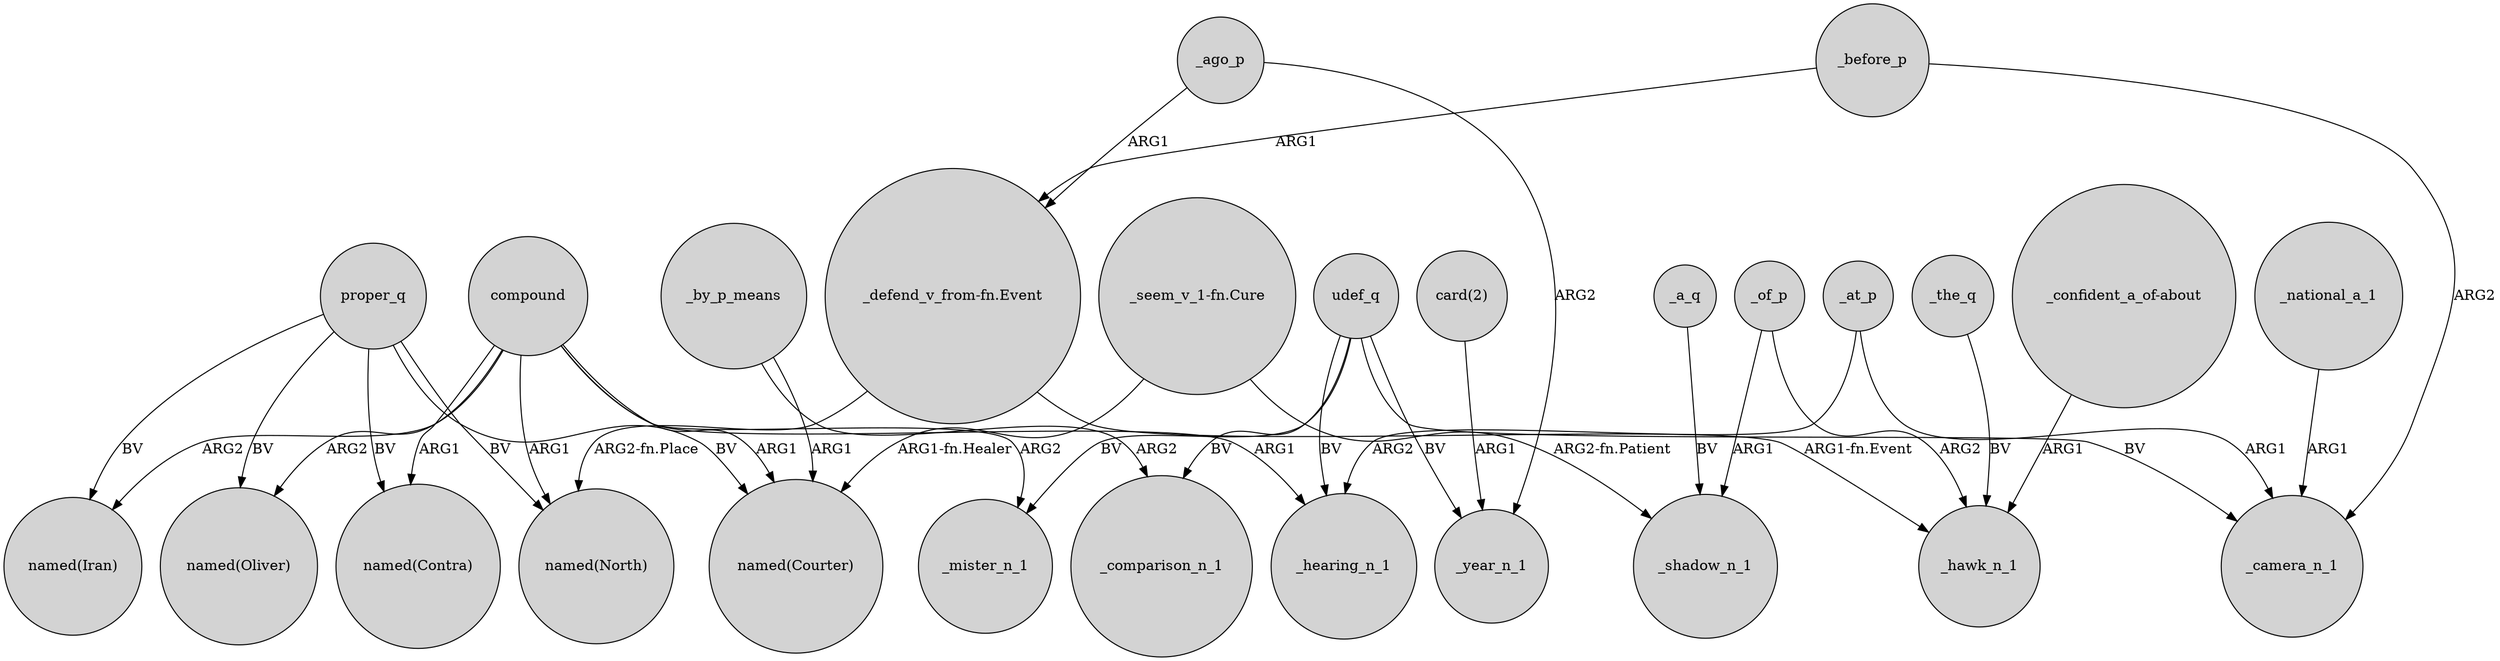 digraph {
	node [shape=circle style=filled]
	proper_q -> "named(Iran)" [label=BV]
	_before_p -> "_defend_v_from-fn.Event" [label=ARG1]
	proper_q -> "named(Oliver)" [label=BV]
	compound -> _mister_n_1 [label=ARG2]
	_national_a_1 -> _camera_n_1 [label=ARG1]
	proper_q -> "named(North)" [label=BV]
	_of_p -> _hawk_n_1 [label=ARG2]
	_at_p -> _camera_n_1 [label=ARG1]
	"_confident_a_of-about" -> _hawk_n_1 [label=ARG1]
	proper_q -> "named(Courter)" [label=BV]
	compound -> "named(Iran)" [label=ARG2]
	udef_q -> _mister_n_1 [label=BV]
	_ago_p -> "_defend_v_from-fn.Event" [label=ARG1]
	_of_p -> _shadow_n_1 [label=ARG1]
	_a_q -> _shadow_n_1 [label=BV]
	udef_q -> _hearing_n_1 [label=BV]
	"_defend_v_from-fn.Event" -> "named(North)" [label="ARG2-fn.Place"]
	compound -> "named(Courter)" [label=ARG1]
	compound -> _hearing_n_1 [label=ARG1]
	"_defend_v_from-fn.Event" -> _hawk_n_1 [label="ARG1-fn.Event"]
	compound -> "named(Contra)" [label=ARG1]
	udef_q -> _comparison_n_1 [label=BV]
	_the_q -> _hawk_n_1 [label=BV]
	_by_p_means -> _comparison_n_1 [label=ARG2]
	_ago_p -> _year_n_1 [label=ARG2]
	udef_q -> _camera_n_1 [label=BV]
	udef_q -> _year_n_1 [label=BV]
	_before_p -> _camera_n_1 [label=ARG2]
	"card(2)" -> _year_n_1 [label=ARG1]
	_at_p -> _hearing_n_1 [label=ARG2]
	_by_p_means -> "named(Courter)" [label=ARG1]
	proper_q -> "named(Contra)" [label=BV]
	compound -> "named(North)" [label=ARG1]
	"_seem_v_1-fn.Cure" -> _shadow_n_1 [label="ARG2-fn.Patient"]
	compound -> "named(Oliver)" [label=ARG2]
	"_seem_v_1-fn.Cure" -> "named(Courter)" [label="ARG1-fn.Healer"]
}
